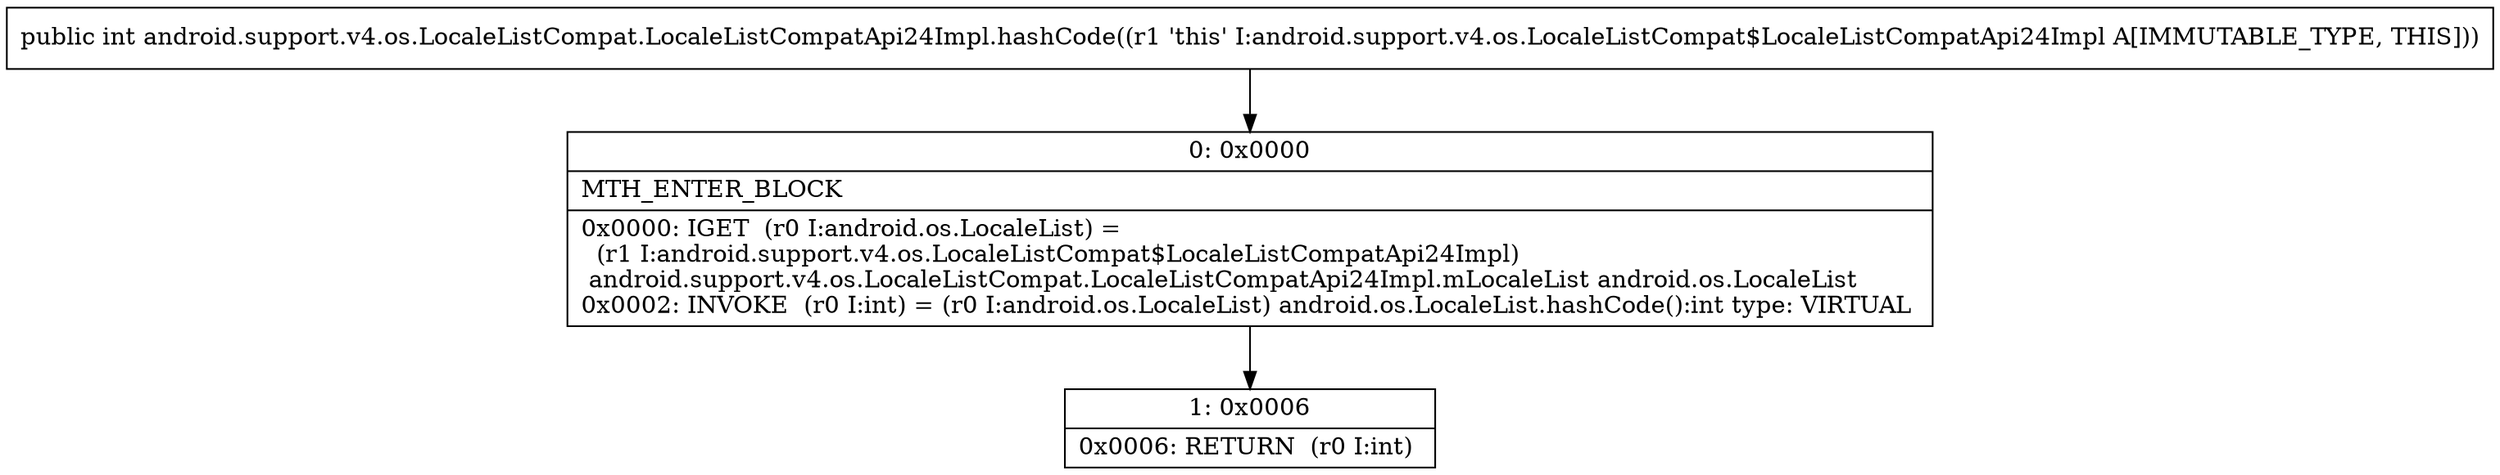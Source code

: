 digraph "CFG forandroid.support.v4.os.LocaleListCompat.LocaleListCompatApi24Impl.hashCode()I" {
Node_0 [shape=record,label="{0\:\ 0x0000|MTH_ENTER_BLOCK\l|0x0000: IGET  (r0 I:android.os.LocaleList) = \l  (r1 I:android.support.v4.os.LocaleListCompat$LocaleListCompatApi24Impl)\l android.support.v4.os.LocaleListCompat.LocaleListCompatApi24Impl.mLocaleList android.os.LocaleList \l0x0002: INVOKE  (r0 I:int) = (r0 I:android.os.LocaleList) android.os.LocaleList.hashCode():int type: VIRTUAL \l}"];
Node_1 [shape=record,label="{1\:\ 0x0006|0x0006: RETURN  (r0 I:int) \l}"];
MethodNode[shape=record,label="{public int android.support.v4.os.LocaleListCompat.LocaleListCompatApi24Impl.hashCode((r1 'this' I:android.support.v4.os.LocaleListCompat$LocaleListCompatApi24Impl A[IMMUTABLE_TYPE, THIS])) }"];
MethodNode -> Node_0;
Node_0 -> Node_1;
}

